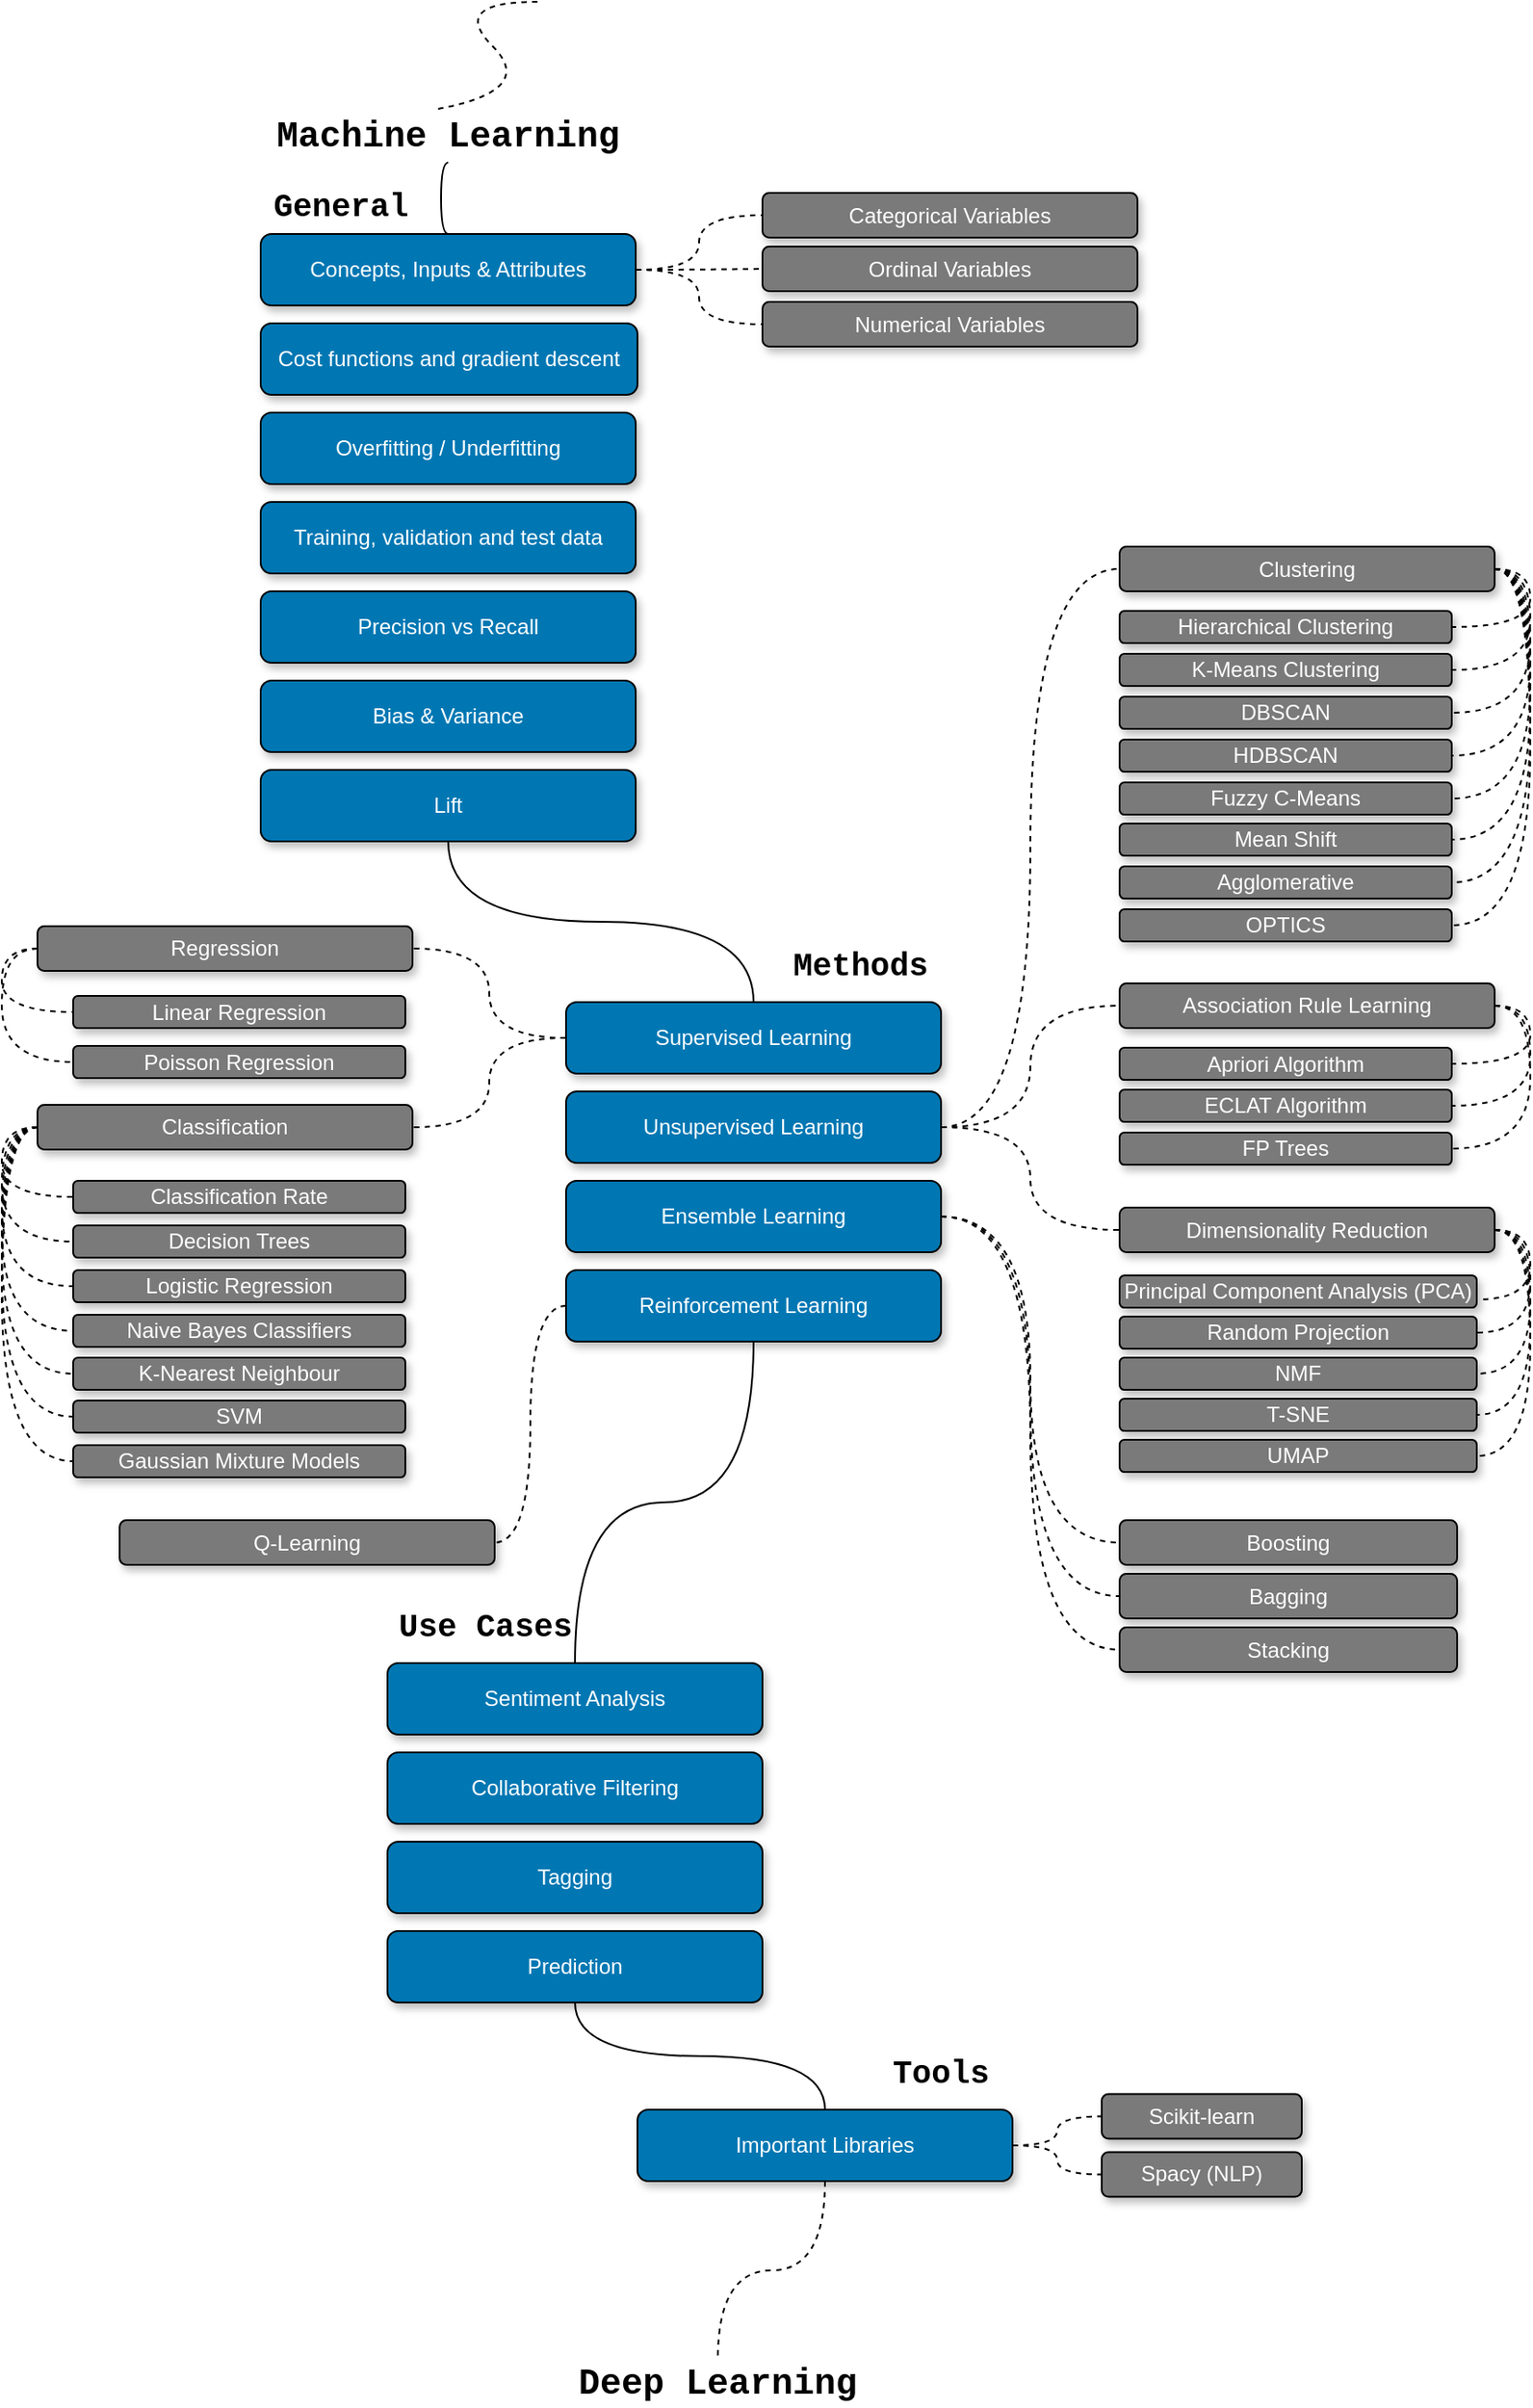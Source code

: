 <mxfile version="21.2.1" type="device">
  <diagram name="Page-1" id="ZnUJeA7Y6HxOqI8vIhsU">
    <mxGraphModel dx="607" dy="377" grid="1" gridSize="10" guides="1" tooltips="1" connect="1" arrows="1" fold="1" page="1" pageScale="1" pageWidth="827" pageHeight="1169" math="0" shadow="0">
      <root>
        <mxCell id="0" />
        <mxCell id="1" parent="0" />
        <mxCell id="ZhIC71DB5qLftC9aCECb-10" style="edgeStyle=orthogonalEdgeStyle;orthogonalLoop=1;jettySize=auto;html=1;exitX=0.5;exitY=1;exitDx=0;exitDy=0;entryX=0.5;entryY=0;entryDx=0;entryDy=0;endArrow=none;endFill=0;curved=1;" edge="1" parent="1" source="ZhIC71DB5qLftC9aCECb-1" target="ZhIC71DB5qLftC9aCECb-3">
          <mxGeometry relative="1" as="geometry">
            <Array as="points">
              <mxPoint x="410" y="570" />
              <mxPoint x="410" y="610" />
            </Array>
          </mxGeometry>
        </mxCell>
        <mxCell id="ZhIC71DB5qLftC9aCECb-1" value="Machine Learning" style="text;html=1;strokeColor=none;fillColor=none;align=center;verticalAlign=middle;whiteSpace=wrap;rounded=0;fontStyle=1;fontFamily=Courier New;fontSize=20;" vertex="1" parent="1">
          <mxGeometry x="312" y="540" width="204" height="30" as="geometry" />
        </mxCell>
        <mxCell id="ZhIC71DB5qLftC9aCECb-2" value="" style="curved=1;endArrow=none;html=1;rounded=0;entryX=0.462;entryY=0.013;entryDx=0;entryDy=0;entryPerimeter=0;endFill=0;dashed=1;" edge="1" parent="1" target="ZhIC71DB5qLftC9aCECb-1">
          <mxGeometry width="50" height="50" relative="1" as="geometry">
            <mxPoint x="464" y="480" as="sourcePoint" />
            <mxPoint x="414" y="530" as="targetPoint" />
            <Array as="points">
              <mxPoint x="414" y="480" />
              <mxPoint x="464" y="530" />
            </Array>
          </mxGeometry>
        </mxCell>
        <mxCell id="ZhIC71DB5qLftC9aCECb-15" style="edgeStyle=orthogonalEdgeStyle;orthogonalLoop=1;jettySize=auto;html=1;exitX=1;exitY=0.5;exitDx=0;exitDy=0;entryX=0;entryY=0.5;entryDx=0;entryDy=0;curved=1;dashed=1;endArrow=none;endFill=0;" edge="1" parent="1" source="ZhIC71DB5qLftC9aCECb-3" target="ZhIC71DB5qLftC9aCECb-12">
          <mxGeometry relative="1" as="geometry" />
        </mxCell>
        <mxCell id="ZhIC71DB5qLftC9aCECb-16" style="edgeStyle=orthogonalEdgeStyle;orthogonalLoop=1;jettySize=auto;html=1;exitX=1;exitY=0.5;exitDx=0;exitDy=0;entryX=0;entryY=0.5;entryDx=0;entryDy=0;curved=1;dashed=1;endArrow=none;endFill=0;" edge="1" parent="1" source="ZhIC71DB5qLftC9aCECb-3" target="ZhIC71DB5qLftC9aCECb-13">
          <mxGeometry relative="1" as="geometry" />
        </mxCell>
        <mxCell id="ZhIC71DB5qLftC9aCECb-17" style="edgeStyle=orthogonalEdgeStyle;orthogonalLoop=1;jettySize=auto;html=1;exitX=1;exitY=0.5;exitDx=0;exitDy=0;entryX=0;entryY=0.5;entryDx=0;entryDy=0;curved=1;dashed=1;endArrow=none;endFill=0;" edge="1" parent="1" source="ZhIC71DB5qLftC9aCECb-3" target="ZhIC71DB5qLftC9aCECb-14">
          <mxGeometry relative="1" as="geometry" />
        </mxCell>
        <mxCell id="ZhIC71DB5qLftC9aCECb-3" value="Concepts, Inputs &amp;amp; Attributes" style="rounded=1;whiteSpace=wrap;html=1;fillColor=#0077b3;fontColor=#ffffff;shadow=1;" vertex="1" parent="1">
          <mxGeometry x="309" y="610" width="210" height="40" as="geometry" />
        </mxCell>
        <mxCell id="ZhIC71DB5qLftC9aCECb-4" value="Cost functions and gradient descent" style="rounded=1;whiteSpace=wrap;html=1;fillColor=#0077b3;fontColor=#ffffff;shadow=1;" vertex="1" parent="1">
          <mxGeometry x="309" y="660" width="211" height="40" as="geometry" />
        </mxCell>
        <mxCell id="ZhIC71DB5qLftC9aCECb-5" value="Overfitting / Underfitting" style="rounded=1;whiteSpace=wrap;html=1;fillColor=#0077b3;fontColor=#ffffff;shadow=1;" vertex="1" parent="1">
          <mxGeometry x="309" y="710" width="210" height="40" as="geometry" />
        </mxCell>
        <mxCell id="ZhIC71DB5qLftC9aCECb-6" value="Training, validation and test data" style="rounded=1;whiteSpace=wrap;html=1;fillColor=#0077b3;fontColor=#ffffff;shadow=1;" vertex="1" parent="1">
          <mxGeometry x="309" y="760" width="210" height="40" as="geometry" />
        </mxCell>
        <mxCell id="ZhIC71DB5qLftC9aCECb-7" value="Precision vs Recall" style="rounded=1;whiteSpace=wrap;html=1;fillColor=#0077b3;fontColor=#ffffff;shadow=1;" vertex="1" parent="1">
          <mxGeometry x="309" y="810" width="210" height="40" as="geometry" />
        </mxCell>
        <mxCell id="ZhIC71DB5qLftC9aCECb-8" value="Bias &amp;amp; Variance" style="rounded=1;whiteSpace=wrap;html=1;fillColor=#0077b3;fontColor=#ffffff;shadow=1;" vertex="1" parent="1">
          <mxGeometry x="309" y="860" width="210" height="40" as="geometry" />
        </mxCell>
        <mxCell id="ZhIC71DB5qLftC9aCECb-20" style="edgeStyle=orthogonalEdgeStyle;orthogonalLoop=1;jettySize=auto;html=1;exitX=0.5;exitY=1;exitDx=0;exitDy=0;entryX=0.5;entryY=0;entryDx=0;entryDy=0;curved=1;endArrow=none;endFill=0;" edge="1" parent="1" source="ZhIC71DB5qLftC9aCECb-9" target="ZhIC71DB5qLftC9aCECb-18">
          <mxGeometry relative="1" as="geometry" />
        </mxCell>
        <mxCell id="ZhIC71DB5qLftC9aCECb-9" value="Lift" style="rounded=1;whiteSpace=wrap;html=1;fillColor=#0077b3;fontColor=#ffffff;shadow=1;" vertex="1" parent="1">
          <mxGeometry x="309" y="910" width="210" height="40" as="geometry" />
        </mxCell>
        <mxCell id="ZhIC71DB5qLftC9aCECb-11" value="General" style="text;html=1;strokeColor=none;fillColor=none;align=center;verticalAlign=middle;whiteSpace=wrap;rounded=0;fontStyle=1;fontFamily=Courier New;fontSize=18;" vertex="1" parent="1">
          <mxGeometry x="309" y="584.5" width="90" height="20" as="geometry" />
        </mxCell>
        <mxCell id="ZhIC71DB5qLftC9aCECb-12" value="Categorical Variables" style="rounded=1;whiteSpace=wrap;html=1;fillColor=#7a7a7a;fontColor=#ffffff;shadow=1;" vertex="1" parent="1">
          <mxGeometry x="590" y="587" width="210" height="25" as="geometry" />
        </mxCell>
        <mxCell id="ZhIC71DB5qLftC9aCECb-13" value="Ordinal Variables" style="rounded=1;whiteSpace=wrap;html=1;fillColor=#7a7a7a;fontColor=#ffffff;shadow=1;" vertex="1" parent="1">
          <mxGeometry x="590" y="617" width="210" height="25" as="geometry" />
        </mxCell>
        <mxCell id="ZhIC71DB5qLftC9aCECb-14" value="Numerical Variables" style="rounded=1;whiteSpace=wrap;html=1;fillColor=#7a7a7a;fontColor=#ffffff;shadow=1;" vertex="1" parent="1">
          <mxGeometry x="590" y="648" width="210" height="25" as="geometry" />
        </mxCell>
        <mxCell id="ZhIC71DB5qLftC9aCECb-28" style="edgeStyle=orthogonalEdgeStyle;orthogonalLoop=1;jettySize=auto;html=1;exitX=0;exitY=0.5;exitDx=0;exitDy=0;entryX=1;entryY=0.5;entryDx=0;entryDy=0;curved=1;dashed=1;endArrow=none;endFill=0;" edge="1" parent="1" source="ZhIC71DB5qLftC9aCECb-18" target="ZhIC71DB5qLftC9aCECb-24">
          <mxGeometry relative="1" as="geometry" />
        </mxCell>
        <mxCell id="ZhIC71DB5qLftC9aCECb-29" style="edgeStyle=orthogonalEdgeStyle;orthogonalLoop=1;jettySize=auto;html=1;exitX=0;exitY=0.5;exitDx=0;exitDy=0;entryX=1;entryY=0.5;entryDx=0;entryDy=0;curved=1;dashed=1;endArrow=none;endFill=0;" edge="1" parent="1" source="ZhIC71DB5qLftC9aCECb-18" target="ZhIC71DB5qLftC9aCECb-25">
          <mxGeometry relative="1" as="geometry" />
        </mxCell>
        <mxCell id="ZhIC71DB5qLftC9aCECb-18" value="Supervised Learning" style="rounded=1;whiteSpace=wrap;html=1;fillColor=#0077b3;fontColor=#ffffff;shadow=1;" vertex="1" parent="1">
          <mxGeometry x="480" y="1040" width="210" height="40" as="geometry" />
        </mxCell>
        <mxCell id="ZhIC71DB5qLftC9aCECb-19" value="Methods" style="text;html=1;strokeColor=none;fillColor=none;align=center;verticalAlign=middle;whiteSpace=wrap;rounded=0;fontStyle=1;fontFamily=Courier New;fontSize=18;" vertex="1" parent="1">
          <mxGeometry x="600" y="1010" width="90" height="20" as="geometry" />
        </mxCell>
        <mxCell id="ZhIC71DB5qLftC9aCECb-67" style="edgeStyle=orthogonalEdgeStyle;orthogonalLoop=1;jettySize=auto;html=1;exitX=1;exitY=0.5;exitDx=0;exitDy=0;entryX=0;entryY=0.5;entryDx=0;entryDy=0;curved=1;dashed=1;endArrow=none;endFill=0;" edge="1" parent="1" source="ZhIC71DB5qLftC9aCECb-21" target="ZhIC71DB5qLftC9aCECb-50">
          <mxGeometry relative="1" as="geometry" />
        </mxCell>
        <mxCell id="ZhIC71DB5qLftC9aCECb-75" style="edgeStyle=orthogonalEdgeStyle;orthogonalLoop=1;jettySize=auto;html=1;exitX=1;exitY=0.5;exitDx=0;exitDy=0;entryX=0;entryY=0.5;entryDx=0;entryDy=0;curved=1;dashed=1;endArrow=none;endFill=0;" edge="1" parent="1" source="ZhIC71DB5qLftC9aCECb-21" target="ZhIC71DB5qLftC9aCECb-68">
          <mxGeometry relative="1" as="geometry" />
        </mxCell>
        <mxCell id="ZhIC71DB5qLftC9aCECb-82" style="edgeStyle=orthogonalEdgeStyle;orthogonalLoop=1;jettySize=auto;html=1;exitX=1;exitY=0.5;exitDx=0;exitDy=0;entryX=0;entryY=0.5;entryDx=0;entryDy=0;curved=1;dashed=1;endArrow=none;endFill=0;" edge="1" parent="1" source="ZhIC71DB5qLftC9aCECb-21" target="ZhIC71DB5qLftC9aCECb-76">
          <mxGeometry relative="1" as="geometry" />
        </mxCell>
        <mxCell id="ZhIC71DB5qLftC9aCECb-21" value="Unsupervised Learning" style="rounded=1;whiteSpace=wrap;html=1;fillColor=#0077b3;fontColor=#ffffff;shadow=1;" vertex="1" parent="1">
          <mxGeometry x="480" y="1090" width="210" height="40" as="geometry" />
        </mxCell>
        <mxCell id="ZhIC71DB5qLftC9aCECb-91" style="edgeStyle=orthogonalEdgeStyle;orthogonalLoop=1;jettySize=auto;html=1;exitX=1;exitY=0.5;exitDx=0;exitDy=0;entryX=0;entryY=0.5;entryDx=0;entryDy=0;curved=1;dashed=1;endArrow=none;endFill=0;" edge="1" parent="1" source="ZhIC71DB5qLftC9aCECb-22" target="ZhIC71DB5qLftC9aCECb-88">
          <mxGeometry relative="1" as="geometry" />
        </mxCell>
        <mxCell id="ZhIC71DB5qLftC9aCECb-92" style="edgeStyle=orthogonalEdgeStyle;orthogonalLoop=1;jettySize=auto;html=1;exitX=1;exitY=0.5;exitDx=0;exitDy=0;entryX=0;entryY=0.5;entryDx=0;entryDy=0;curved=1;dashed=1;endArrow=none;endFill=0;" edge="1" parent="1" source="ZhIC71DB5qLftC9aCECb-22" target="ZhIC71DB5qLftC9aCECb-89">
          <mxGeometry relative="1" as="geometry" />
        </mxCell>
        <mxCell id="ZhIC71DB5qLftC9aCECb-93" style="edgeStyle=orthogonalEdgeStyle;orthogonalLoop=1;jettySize=auto;html=1;exitX=1;exitY=0.5;exitDx=0;exitDy=0;entryX=0;entryY=0.5;entryDx=0;entryDy=0;curved=1;dashed=1;endArrow=none;endFill=0;" edge="1" parent="1" source="ZhIC71DB5qLftC9aCECb-22" target="ZhIC71DB5qLftC9aCECb-90">
          <mxGeometry relative="1" as="geometry" />
        </mxCell>
        <mxCell id="ZhIC71DB5qLftC9aCECb-22" value="Ensemble Learning" style="rounded=1;whiteSpace=wrap;html=1;fillColor=#0077b3;fontColor=#ffffff;shadow=1;" vertex="1" parent="1">
          <mxGeometry x="480" y="1140" width="210" height="40" as="geometry" />
        </mxCell>
        <mxCell id="ZhIC71DB5qLftC9aCECb-49" style="edgeStyle=orthogonalEdgeStyle;orthogonalLoop=1;jettySize=auto;html=1;exitX=0;exitY=0.5;exitDx=0;exitDy=0;entryX=1;entryY=0.5;entryDx=0;entryDy=0;curved=1;dashed=1;endArrow=none;endFill=0;" edge="1" parent="1" source="ZhIC71DB5qLftC9aCECb-23" target="ZhIC71DB5qLftC9aCECb-48">
          <mxGeometry relative="1" as="geometry" />
        </mxCell>
        <mxCell id="ZhIC71DB5qLftC9aCECb-99" style="edgeStyle=orthogonalEdgeStyle;orthogonalLoop=1;jettySize=auto;html=1;exitX=0.5;exitY=1;exitDx=0;exitDy=0;entryX=0.5;entryY=0;entryDx=0;entryDy=0;curved=1;endArrow=none;endFill=0;" edge="1" parent="1" source="ZhIC71DB5qLftC9aCECb-23" target="ZhIC71DB5qLftC9aCECb-95">
          <mxGeometry relative="1" as="geometry" />
        </mxCell>
        <mxCell id="ZhIC71DB5qLftC9aCECb-23" value="Reinforcement Learning" style="rounded=1;whiteSpace=wrap;html=1;fillColor=#0077b3;fontColor=#ffffff;shadow=1;" vertex="1" parent="1">
          <mxGeometry x="480" y="1190" width="210" height="40" as="geometry" />
        </mxCell>
        <mxCell id="ZhIC71DB5qLftC9aCECb-30" style="edgeStyle=orthogonalEdgeStyle;orthogonalLoop=1;jettySize=auto;html=1;exitX=0;exitY=0.5;exitDx=0;exitDy=0;entryX=0;entryY=0.5;entryDx=0;entryDy=0;curved=1;dashed=1;endArrow=none;endFill=0;" edge="1" parent="1" source="ZhIC71DB5qLftC9aCECb-24" target="ZhIC71DB5qLftC9aCECb-27">
          <mxGeometry relative="1" as="geometry" />
        </mxCell>
        <mxCell id="ZhIC71DB5qLftC9aCECb-33" style="edgeStyle=orthogonalEdgeStyle;orthogonalLoop=1;jettySize=auto;html=1;exitX=0;exitY=0.5;exitDx=0;exitDy=0;entryX=0;entryY=0.5;entryDx=0;entryDy=0;curved=1;dashed=1;endArrow=none;endFill=0;" edge="1" parent="1" source="ZhIC71DB5qLftC9aCECb-24" target="ZhIC71DB5qLftC9aCECb-26">
          <mxGeometry relative="1" as="geometry" />
        </mxCell>
        <mxCell id="ZhIC71DB5qLftC9aCECb-24" value="Regression" style="rounded=1;whiteSpace=wrap;html=1;fillColor=#7a7a7a;fontColor=#ffffff;shadow=1;" vertex="1" parent="1">
          <mxGeometry x="184" y="997.5" width="210" height="25" as="geometry" />
        </mxCell>
        <mxCell id="ZhIC71DB5qLftC9aCECb-41" style="edgeStyle=orthogonalEdgeStyle;orthogonalLoop=1;jettySize=auto;html=1;exitX=0;exitY=0.5;exitDx=0;exitDy=0;entryX=0;entryY=0.5;entryDx=0;entryDy=0;curved=1;dashed=1;endArrow=none;endFill=0;" edge="1" parent="1" source="ZhIC71DB5qLftC9aCECb-25" target="ZhIC71DB5qLftC9aCECb-34">
          <mxGeometry relative="1" as="geometry" />
        </mxCell>
        <mxCell id="ZhIC71DB5qLftC9aCECb-42" style="edgeStyle=orthogonalEdgeStyle;orthogonalLoop=1;jettySize=auto;html=1;exitX=0;exitY=0.5;exitDx=0;exitDy=0;entryX=0;entryY=0.5;entryDx=0;entryDy=0;curved=1;dashed=1;endArrow=none;endFill=0;" edge="1" parent="1" source="ZhIC71DB5qLftC9aCECb-25" target="ZhIC71DB5qLftC9aCECb-35">
          <mxGeometry relative="1" as="geometry" />
        </mxCell>
        <mxCell id="ZhIC71DB5qLftC9aCECb-43" style="edgeStyle=orthogonalEdgeStyle;orthogonalLoop=1;jettySize=auto;html=1;exitX=0;exitY=0.5;exitDx=0;exitDy=0;entryX=0;entryY=0.5;entryDx=0;entryDy=0;curved=1;dashed=1;endArrow=none;endFill=0;" edge="1" parent="1" source="ZhIC71DB5qLftC9aCECb-25" target="ZhIC71DB5qLftC9aCECb-36">
          <mxGeometry relative="1" as="geometry" />
        </mxCell>
        <mxCell id="ZhIC71DB5qLftC9aCECb-44" style="edgeStyle=orthogonalEdgeStyle;orthogonalLoop=1;jettySize=auto;html=1;exitX=0;exitY=0.5;exitDx=0;exitDy=0;entryX=0;entryY=0.5;entryDx=0;entryDy=0;curved=1;dashed=1;endArrow=none;endFill=0;" edge="1" parent="1" source="ZhIC71DB5qLftC9aCECb-25" target="ZhIC71DB5qLftC9aCECb-37">
          <mxGeometry relative="1" as="geometry" />
        </mxCell>
        <mxCell id="ZhIC71DB5qLftC9aCECb-45" style="edgeStyle=orthogonalEdgeStyle;orthogonalLoop=1;jettySize=auto;html=1;exitX=0;exitY=0.5;exitDx=0;exitDy=0;entryX=0;entryY=0.5;entryDx=0;entryDy=0;curved=1;dashed=1;endArrow=none;endFill=0;" edge="1" parent="1" source="ZhIC71DB5qLftC9aCECb-25" target="ZhIC71DB5qLftC9aCECb-38">
          <mxGeometry relative="1" as="geometry" />
        </mxCell>
        <mxCell id="ZhIC71DB5qLftC9aCECb-46" style="edgeStyle=orthogonalEdgeStyle;orthogonalLoop=1;jettySize=auto;html=1;exitX=0;exitY=0.5;exitDx=0;exitDy=0;entryX=0;entryY=0.5;entryDx=0;entryDy=0;curved=1;dashed=1;endArrow=none;endFill=0;" edge="1" parent="1" source="ZhIC71DB5qLftC9aCECb-25" target="ZhIC71DB5qLftC9aCECb-39">
          <mxGeometry relative="1" as="geometry" />
        </mxCell>
        <mxCell id="ZhIC71DB5qLftC9aCECb-47" style="edgeStyle=orthogonalEdgeStyle;orthogonalLoop=1;jettySize=auto;html=1;exitX=0;exitY=0.5;exitDx=0;exitDy=0;entryX=0;entryY=0.5;entryDx=0;entryDy=0;curved=1;dashed=1;endArrow=none;endFill=0;" edge="1" parent="1" source="ZhIC71DB5qLftC9aCECb-25" target="ZhIC71DB5qLftC9aCECb-40">
          <mxGeometry relative="1" as="geometry" />
        </mxCell>
        <mxCell id="ZhIC71DB5qLftC9aCECb-25" value="Classification" style="rounded=1;whiteSpace=wrap;html=1;fillColor=#7a7a7a;fontColor=#ffffff;shadow=1;" vertex="1" parent="1">
          <mxGeometry x="184" y="1097.5" width="210" height="25" as="geometry" />
        </mxCell>
        <mxCell id="ZhIC71DB5qLftC9aCECb-26" value="Linear Regression" style="rounded=1;whiteSpace=wrap;html=1;fillColor=#7a7a7a;fontColor=#ffffff;shadow=1;" vertex="1" parent="1">
          <mxGeometry x="204" y="1036.5" width="186" height="18" as="geometry" />
        </mxCell>
        <mxCell id="ZhIC71DB5qLftC9aCECb-27" value="Poisson Regression" style="rounded=1;whiteSpace=wrap;html=1;fillColor=#7a7a7a;fontColor=#ffffff;shadow=1;" vertex="1" parent="1">
          <mxGeometry x="204" y="1064.5" width="186" height="18" as="geometry" />
        </mxCell>
        <mxCell id="ZhIC71DB5qLftC9aCECb-34" value="Classification Rate" style="rounded=1;whiteSpace=wrap;html=1;fillColor=#7a7a7a;fontColor=#ffffff;shadow=1;" vertex="1" parent="1">
          <mxGeometry x="204" y="1140" width="186" height="18" as="geometry" />
        </mxCell>
        <mxCell id="ZhIC71DB5qLftC9aCECb-35" value="Decision Trees" style="rounded=1;whiteSpace=wrap;html=1;fillColor=#7a7a7a;fontColor=#ffffff;shadow=1;" vertex="1" parent="1">
          <mxGeometry x="204" y="1165" width="186" height="18" as="geometry" />
        </mxCell>
        <mxCell id="ZhIC71DB5qLftC9aCECb-36" value="Logistic Regression" style="rounded=1;whiteSpace=wrap;html=1;fillColor=#7a7a7a;fontColor=#ffffff;shadow=1;" vertex="1" parent="1">
          <mxGeometry x="204" y="1190" width="186" height="18" as="geometry" />
        </mxCell>
        <mxCell id="ZhIC71DB5qLftC9aCECb-37" value="Naive Bayes Classifiers" style="rounded=1;whiteSpace=wrap;html=1;fillColor=#7a7a7a;fontColor=#ffffff;shadow=1;" vertex="1" parent="1">
          <mxGeometry x="204" y="1215" width="186" height="18" as="geometry" />
        </mxCell>
        <mxCell id="ZhIC71DB5qLftC9aCECb-38" value="K-Nearest Neighbour" style="rounded=1;whiteSpace=wrap;html=1;fillColor=#7a7a7a;fontColor=#ffffff;shadow=1;" vertex="1" parent="1">
          <mxGeometry x="204" y="1239" width="186" height="18" as="geometry" />
        </mxCell>
        <mxCell id="ZhIC71DB5qLftC9aCECb-39" value="SVM" style="rounded=1;whiteSpace=wrap;html=1;fillColor=#7a7a7a;fontColor=#ffffff;shadow=1;" vertex="1" parent="1">
          <mxGeometry x="204" y="1263" width="186" height="18" as="geometry" />
        </mxCell>
        <mxCell id="ZhIC71DB5qLftC9aCECb-40" value="Gaussian Mixture Models" style="rounded=1;whiteSpace=wrap;html=1;fillColor=#7a7a7a;fontColor=#ffffff;shadow=1;" vertex="1" parent="1">
          <mxGeometry x="204" y="1288" width="186" height="18" as="geometry" />
        </mxCell>
        <mxCell id="ZhIC71DB5qLftC9aCECb-48" value="Q-Learning" style="rounded=1;whiteSpace=wrap;html=1;fillColor=#7a7a7a;fontColor=#ffffff;shadow=1;" vertex="1" parent="1">
          <mxGeometry x="230" y="1330" width="210" height="25" as="geometry" />
        </mxCell>
        <mxCell id="ZhIC71DB5qLftC9aCECb-59" style="edgeStyle=orthogonalEdgeStyle;orthogonalLoop=1;jettySize=auto;html=1;exitX=1;exitY=0.5;exitDx=0;exitDy=0;entryX=1;entryY=0.5;entryDx=0;entryDy=0;curved=1;dashed=1;endArrow=none;endFill=0;" edge="1" parent="1" source="ZhIC71DB5qLftC9aCECb-50" target="ZhIC71DB5qLftC9aCECb-51">
          <mxGeometry relative="1" as="geometry" />
        </mxCell>
        <mxCell id="ZhIC71DB5qLftC9aCECb-60" style="edgeStyle=orthogonalEdgeStyle;orthogonalLoop=1;jettySize=auto;html=1;exitX=1;exitY=0.5;exitDx=0;exitDy=0;entryX=1;entryY=0.5;entryDx=0;entryDy=0;curved=1;dashed=1;endArrow=none;endFill=0;" edge="1" parent="1" source="ZhIC71DB5qLftC9aCECb-50" target="ZhIC71DB5qLftC9aCECb-52">
          <mxGeometry relative="1" as="geometry" />
        </mxCell>
        <mxCell id="ZhIC71DB5qLftC9aCECb-61" style="edgeStyle=orthogonalEdgeStyle;orthogonalLoop=1;jettySize=auto;html=1;exitX=1;exitY=0.5;exitDx=0;exitDy=0;entryX=1;entryY=0.5;entryDx=0;entryDy=0;curved=1;dashed=1;endArrow=none;endFill=0;" edge="1" parent="1" source="ZhIC71DB5qLftC9aCECb-50" target="ZhIC71DB5qLftC9aCECb-53">
          <mxGeometry relative="1" as="geometry" />
        </mxCell>
        <mxCell id="ZhIC71DB5qLftC9aCECb-62" style="edgeStyle=orthogonalEdgeStyle;orthogonalLoop=1;jettySize=auto;html=1;exitX=1;exitY=0.5;exitDx=0;exitDy=0;entryX=1;entryY=0.5;entryDx=0;entryDy=0;curved=1;dashed=1;endArrow=none;endFill=0;" edge="1" parent="1" source="ZhIC71DB5qLftC9aCECb-50" target="ZhIC71DB5qLftC9aCECb-54">
          <mxGeometry relative="1" as="geometry" />
        </mxCell>
        <mxCell id="ZhIC71DB5qLftC9aCECb-63" style="edgeStyle=orthogonalEdgeStyle;orthogonalLoop=1;jettySize=auto;html=1;exitX=1;exitY=0.5;exitDx=0;exitDy=0;entryX=1;entryY=0.5;entryDx=0;entryDy=0;curved=1;dashed=1;endArrow=none;endFill=0;" edge="1" parent="1" source="ZhIC71DB5qLftC9aCECb-50" target="ZhIC71DB5qLftC9aCECb-55">
          <mxGeometry relative="1" as="geometry" />
        </mxCell>
        <mxCell id="ZhIC71DB5qLftC9aCECb-64" style="edgeStyle=orthogonalEdgeStyle;orthogonalLoop=1;jettySize=auto;html=1;exitX=1;exitY=0.5;exitDx=0;exitDy=0;entryX=1;entryY=0.5;entryDx=0;entryDy=0;curved=1;dashed=1;endArrow=none;endFill=0;" edge="1" parent="1" source="ZhIC71DB5qLftC9aCECb-50" target="ZhIC71DB5qLftC9aCECb-56">
          <mxGeometry relative="1" as="geometry" />
        </mxCell>
        <mxCell id="ZhIC71DB5qLftC9aCECb-65" style="edgeStyle=orthogonalEdgeStyle;orthogonalLoop=1;jettySize=auto;html=1;exitX=1;exitY=0.5;exitDx=0;exitDy=0;entryX=1;entryY=0.5;entryDx=0;entryDy=0;curved=1;dashed=1;endArrow=none;endFill=0;" edge="1" parent="1" source="ZhIC71DB5qLftC9aCECb-50" target="ZhIC71DB5qLftC9aCECb-57">
          <mxGeometry relative="1" as="geometry" />
        </mxCell>
        <mxCell id="ZhIC71DB5qLftC9aCECb-66" style="edgeStyle=orthogonalEdgeStyle;orthogonalLoop=1;jettySize=auto;html=1;exitX=1;exitY=0.5;exitDx=0;exitDy=0;entryX=1;entryY=0.5;entryDx=0;entryDy=0;curved=1;dashed=1;endArrow=none;endFill=0;" edge="1" parent="1" source="ZhIC71DB5qLftC9aCECb-50" target="ZhIC71DB5qLftC9aCECb-58">
          <mxGeometry relative="1" as="geometry" />
        </mxCell>
        <mxCell id="ZhIC71DB5qLftC9aCECb-50" value="Clustering" style="rounded=1;whiteSpace=wrap;html=1;fillColor=#7a7a7a;fontColor=#ffffff;shadow=1;" vertex="1" parent="1">
          <mxGeometry x="790" y="785" width="210" height="25" as="geometry" />
        </mxCell>
        <mxCell id="ZhIC71DB5qLftC9aCECb-51" value="Hierarchical Clustering" style="rounded=1;whiteSpace=wrap;html=1;fillColor=#7a7a7a;fontColor=#ffffff;shadow=1;" vertex="1" parent="1">
          <mxGeometry x="790" y="821" width="186" height="18" as="geometry" />
        </mxCell>
        <mxCell id="ZhIC71DB5qLftC9aCECb-52" value="K-Means Clustering" style="rounded=1;whiteSpace=wrap;html=1;fillColor=#7a7a7a;fontColor=#ffffff;shadow=1;" vertex="1" parent="1">
          <mxGeometry x="790" y="845" width="186" height="18" as="geometry" />
        </mxCell>
        <mxCell id="ZhIC71DB5qLftC9aCECb-53" value="DBSCAN" style="rounded=1;whiteSpace=wrap;html=1;fillColor=#7a7a7a;fontColor=#ffffff;shadow=1;" vertex="1" parent="1">
          <mxGeometry x="790" y="869" width="186" height="18" as="geometry" />
        </mxCell>
        <mxCell id="ZhIC71DB5qLftC9aCECb-54" value="HDBSCAN" style="rounded=1;whiteSpace=wrap;html=1;fillColor=#7a7a7a;fontColor=#ffffff;shadow=1;" vertex="1" parent="1">
          <mxGeometry x="790" y="893" width="186" height="18" as="geometry" />
        </mxCell>
        <mxCell id="ZhIC71DB5qLftC9aCECb-55" value="Fuzzy C-Means" style="rounded=1;whiteSpace=wrap;html=1;fillColor=#7a7a7a;fontColor=#ffffff;shadow=1;" vertex="1" parent="1">
          <mxGeometry x="790" y="917" width="186" height="18" as="geometry" />
        </mxCell>
        <mxCell id="ZhIC71DB5qLftC9aCECb-56" value="Mean Shift" style="rounded=1;whiteSpace=wrap;html=1;fillColor=#7a7a7a;fontColor=#ffffff;shadow=1;" vertex="1" parent="1">
          <mxGeometry x="790" y="940" width="186" height="18" as="geometry" />
        </mxCell>
        <mxCell id="ZhIC71DB5qLftC9aCECb-57" value="Agglomerative" style="rounded=1;whiteSpace=wrap;html=1;fillColor=#7a7a7a;fontColor=#ffffff;shadow=1;" vertex="1" parent="1">
          <mxGeometry x="790" y="964" width="186" height="18" as="geometry" />
        </mxCell>
        <mxCell id="ZhIC71DB5qLftC9aCECb-58" value="OPTICS" style="rounded=1;whiteSpace=wrap;html=1;fillColor=#7a7a7a;fontColor=#ffffff;shadow=1;" vertex="1" parent="1">
          <mxGeometry x="790" y="988" width="186" height="18" as="geometry" />
        </mxCell>
        <mxCell id="ZhIC71DB5qLftC9aCECb-72" style="edgeStyle=orthogonalEdgeStyle;orthogonalLoop=1;jettySize=auto;html=1;exitX=1;exitY=0.5;exitDx=0;exitDy=0;entryX=1;entryY=0.5;entryDx=0;entryDy=0;curved=1;dashed=1;endArrow=none;endFill=0;" edge="1" parent="1" source="ZhIC71DB5qLftC9aCECb-68" target="ZhIC71DB5qLftC9aCECb-69">
          <mxGeometry relative="1" as="geometry" />
        </mxCell>
        <mxCell id="ZhIC71DB5qLftC9aCECb-73" style="edgeStyle=orthogonalEdgeStyle;orthogonalLoop=1;jettySize=auto;html=1;exitX=1;exitY=0.5;exitDx=0;exitDy=0;entryX=1;entryY=0.5;entryDx=0;entryDy=0;curved=1;dashed=1;endArrow=none;endFill=0;" edge="1" parent="1" source="ZhIC71DB5qLftC9aCECb-68" target="ZhIC71DB5qLftC9aCECb-70">
          <mxGeometry relative="1" as="geometry" />
        </mxCell>
        <mxCell id="ZhIC71DB5qLftC9aCECb-74" style="edgeStyle=orthogonalEdgeStyle;orthogonalLoop=1;jettySize=auto;html=1;exitX=1;exitY=0.5;exitDx=0;exitDy=0;entryX=1;entryY=0.5;entryDx=0;entryDy=0;curved=1;dashed=1;endArrow=none;endFill=0;" edge="1" parent="1" source="ZhIC71DB5qLftC9aCECb-68" target="ZhIC71DB5qLftC9aCECb-71">
          <mxGeometry relative="1" as="geometry" />
        </mxCell>
        <mxCell id="ZhIC71DB5qLftC9aCECb-68" value="Association Rule Learning" style="rounded=1;whiteSpace=wrap;html=1;fillColor=#7a7a7a;fontColor=#ffffff;shadow=1;" vertex="1" parent="1">
          <mxGeometry x="790" y="1029.5" width="210" height="25" as="geometry" />
        </mxCell>
        <mxCell id="ZhIC71DB5qLftC9aCECb-69" value="Apriori Algorithm" style="rounded=1;whiteSpace=wrap;html=1;fillColor=#7a7a7a;fontColor=#ffffff;shadow=1;" vertex="1" parent="1">
          <mxGeometry x="790" y="1065.5" width="186" height="18" as="geometry" />
        </mxCell>
        <mxCell id="ZhIC71DB5qLftC9aCECb-70" value="ECLAT Algorithm" style="rounded=1;whiteSpace=wrap;html=1;fillColor=#7a7a7a;fontColor=#ffffff;shadow=1;" vertex="1" parent="1">
          <mxGeometry x="790" y="1089" width="186" height="18" as="geometry" />
        </mxCell>
        <mxCell id="ZhIC71DB5qLftC9aCECb-71" value="FP Trees" style="rounded=1;whiteSpace=wrap;html=1;fillColor=#7a7a7a;fontColor=#ffffff;shadow=1;" vertex="1" parent="1">
          <mxGeometry x="790" y="1113" width="186" height="18" as="geometry" />
        </mxCell>
        <mxCell id="ZhIC71DB5qLftC9aCECb-83" style="edgeStyle=orthogonalEdgeStyle;orthogonalLoop=1;jettySize=auto;html=1;exitX=1;exitY=0.5;exitDx=0;exitDy=0;entryX=1;entryY=0.75;entryDx=0;entryDy=0;curved=1;dashed=1;endArrow=none;endFill=0;" edge="1" parent="1" source="ZhIC71DB5qLftC9aCECb-76" target="ZhIC71DB5qLftC9aCECb-77">
          <mxGeometry relative="1" as="geometry" />
        </mxCell>
        <mxCell id="ZhIC71DB5qLftC9aCECb-84" style="edgeStyle=orthogonalEdgeStyle;orthogonalLoop=1;jettySize=auto;html=1;exitX=1;exitY=0.5;exitDx=0;exitDy=0;entryX=1;entryY=0.5;entryDx=0;entryDy=0;curved=1;dashed=1;endArrow=none;endFill=0;" edge="1" parent="1" source="ZhIC71DB5qLftC9aCECb-76" target="ZhIC71DB5qLftC9aCECb-78">
          <mxGeometry relative="1" as="geometry" />
        </mxCell>
        <mxCell id="ZhIC71DB5qLftC9aCECb-85" style="edgeStyle=orthogonalEdgeStyle;orthogonalLoop=1;jettySize=auto;html=1;exitX=1;exitY=0.5;exitDx=0;exitDy=0;entryX=1;entryY=0.5;entryDx=0;entryDy=0;curved=1;dashed=1;endArrow=none;endFill=0;" edge="1" parent="1" source="ZhIC71DB5qLftC9aCECb-76" target="ZhIC71DB5qLftC9aCECb-79">
          <mxGeometry relative="1" as="geometry" />
        </mxCell>
        <mxCell id="ZhIC71DB5qLftC9aCECb-86" style="edgeStyle=orthogonalEdgeStyle;orthogonalLoop=1;jettySize=auto;html=1;exitX=1;exitY=0.5;exitDx=0;exitDy=0;entryX=1;entryY=0.5;entryDx=0;entryDy=0;curved=1;dashed=1;endArrow=none;endFill=0;" edge="1" parent="1" source="ZhIC71DB5qLftC9aCECb-76" target="ZhIC71DB5qLftC9aCECb-80">
          <mxGeometry relative="1" as="geometry" />
        </mxCell>
        <mxCell id="ZhIC71DB5qLftC9aCECb-87" style="edgeStyle=orthogonalEdgeStyle;orthogonalLoop=1;jettySize=auto;html=1;exitX=1;exitY=0.5;exitDx=0;exitDy=0;entryX=1;entryY=0.5;entryDx=0;entryDy=0;curved=1;dashed=1;endArrow=none;endFill=0;" edge="1" parent="1" source="ZhIC71DB5qLftC9aCECb-76" target="ZhIC71DB5qLftC9aCECb-81">
          <mxGeometry relative="1" as="geometry" />
        </mxCell>
        <mxCell id="ZhIC71DB5qLftC9aCECb-76" value="Dimensionality Reduction" style="rounded=1;whiteSpace=wrap;html=1;fillColor=#7a7a7a;fontColor=#ffffff;shadow=1;" vertex="1" parent="1">
          <mxGeometry x="790" y="1155" width="210" height="25" as="geometry" />
        </mxCell>
        <mxCell id="ZhIC71DB5qLftC9aCECb-77" value="Principal Component Analysis (PCA)" style="rounded=1;whiteSpace=wrap;html=1;fillColor=#7a7a7a;fontColor=#ffffff;shadow=1;" vertex="1" parent="1">
          <mxGeometry x="790" y="1193" width="200" height="18" as="geometry" />
        </mxCell>
        <mxCell id="ZhIC71DB5qLftC9aCECb-78" value="Random Projection" style="rounded=1;whiteSpace=wrap;html=1;fillColor=#7a7a7a;fontColor=#ffffff;shadow=1;" vertex="1" parent="1">
          <mxGeometry x="790" y="1216" width="200" height="18" as="geometry" />
        </mxCell>
        <mxCell id="ZhIC71DB5qLftC9aCECb-79" value="NMF" style="rounded=1;whiteSpace=wrap;html=1;fillColor=#7a7a7a;fontColor=#ffffff;shadow=1;" vertex="1" parent="1">
          <mxGeometry x="790" y="1239" width="200" height="18" as="geometry" />
        </mxCell>
        <mxCell id="ZhIC71DB5qLftC9aCECb-80" value="T-SNE" style="rounded=1;whiteSpace=wrap;html=1;fillColor=#7a7a7a;fontColor=#ffffff;shadow=1;" vertex="1" parent="1">
          <mxGeometry x="790" y="1262" width="200" height="18" as="geometry" />
        </mxCell>
        <mxCell id="ZhIC71DB5qLftC9aCECb-81" value="UMAP" style="rounded=1;whiteSpace=wrap;html=1;fillColor=#7a7a7a;fontColor=#ffffff;shadow=1;" vertex="1" parent="1">
          <mxGeometry x="790" y="1285" width="200" height="18" as="geometry" />
        </mxCell>
        <mxCell id="ZhIC71DB5qLftC9aCECb-88" value="Boosting" style="rounded=1;whiteSpace=wrap;html=1;fillColor=#7a7a7a;fontColor=#ffffff;shadow=1;" vertex="1" parent="1">
          <mxGeometry x="790" y="1330" width="189" height="25" as="geometry" />
        </mxCell>
        <mxCell id="ZhIC71DB5qLftC9aCECb-89" value="Bagging" style="rounded=1;whiteSpace=wrap;html=1;fillColor=#7a7a7a;fontColor=#ffffff;shadow=1;" vertex="1" parent="1">
          <mxGeometry x="790" y="1360" width="189" height="25" as="geometry" />
        </mxCell>
        <mxCell id="ZhIC71DB5qLftC9aCECb-90" value="Stacking" style="rounded=1;whiteSpace=wrap;html=1;fillColor=#7a7a7a;fontColor=#ffffff;shadow=1;" vertex="1" parent="1">
          <mxGeometry x="790" y="1390" width="189" height="25" as="geometry" />
        </mxCell>
        <mxCell id="ZhIC71DB5qLftC9aCECb-94" value="Use Cases" style="text;html=1;strokeColor=none;fillColor=none;align=center;verticalAlign=middle;whiteSpace=wrap;rounded=0;fontStyle=1;fontFamily=Courier New;fontSize=18;" vertex="1" parent="1">
          <mxGeometry x="380" y="1380" width="110" height="20" as="geometry" />
        </mxCell>
        <mxCell id="ZhIC71DB5qLftC9aCECb-95" value="Sentiment Analysis" style="rounded=1;whiteSpace=wrap;html=1;fillColor=#0077b3;fontColor=#ffffff;shadow=1;" vertex="1" parent="1">
          <mxGeometry x="380" y="1410" width="210" height="40" as="geometry" />
        </mxCell>
        <mxCell id="ZhIC71DB5qLftC9aCECb-96" value="Collaborative Filtering" style="rounded=1;whiteSpace=wrap;html=1;fillColor=#0077b3;fontColor=#ffffff;shadow=1;" vertex="1" parent="1">
          <mxGeometry x="380" y="1460" width="210" height="40" as="geometry" />
        </mxCell>
        <mxCell id="ZhIC71DB5qLftC9aCECb-97" value="Tagging" style="rounded=1;whiteSpace=wrap;html=1;fillColor=#0077b3;fontColor=#ffffff;shadow=1;" vertex="1" parent="1">
          <mxGeometry x="380" y="1510" width="210" height="40" as="geometry" />
        </mxCell>
        <mxCell id="ZhIC71DB5qLftC9aCECb-102" style="edgeStyle=orthogonalEdgeStyle;orthogonalLoop=1;jettySize=auto;html=1;exitX=0.5;exitY=1;exitDx=0;exitDy=0;entryX=0.5;entryY=0;entryDx=0;entryDy=0;curved=1;endArrow=none;endFill=0;" edge="1" parent="1" source="ZhIC71DB5qLftC9aCECb-98" target="ZhIC71DB5qLftC9aCECb-100">
          <mxGeometry relative="1" as="geometry" />
        </mxCell>
        <mxCell id="ZhIC71DB5qLftC9aCECb-98" value="Prediction" style="rounded=1;whiteSpace=wrap;html=1;fillColor=#0077b3;fontColor=#ffffff;shadow=1;" vertex="1" parent="1">
          <mxGeometry x="380" y="1560" width="210" height="40" as="geometry" />
        </mxCell>
        <mxCell id="ZhIC71DB5qLftC9aCECb-105" style="edgeStyle=orthogonalEdgeStyle;orthogonalLoop=1;jettySize=auto;html=1;exitX=1;exitY=0.5;exitDx=0;exitDy=0;entryX=0;entryY=0.5;entryDx=0;entryDy=0;curved=1;endArrow=none;endFill=0;dashed=1;" edge="1" parent="1" source="ZhIC71DB5qLftC9aCECb-100" target="ZhIC71DB5qLftC9aCECb-103">
          <mxGeometry relative="1" as="geometry" />
        </mxCell>
        <mxCell id="ZhIC71DB5qLftC9aCECb-106" style="edgeStyle=orthogonalEdgeStyle;orthogonalLoop=1;jettySize=auto;html=1;exitX=1;exitY=0.5;exitDx=0;exitDy=0;entryX=0;entryY=0.5;entryDx=0;entryDy=0;curved=1;endArrow=none;endFill=0;dashed=1;" edge="1" parent="1" source="ZhIC71DB5qLftC9aCECb-100" target="ZhIC71DB5qLftC9aCECb-104">
          <mxGeometry relative="1" as="geometry" />
        </mxCell>
        <mxCell id="ZhIC71DB5qLftC9aCECb-108" style="edgeStyle=orthogonalEdgeStyle;orthogonalLoop=1;jettySize=auto;html=1;exitX=0.5;exitY=1;exitDx=0;exitDy=0;entryX=0.5;entryY=0;entryDx=0;entryDy=0;curved=1;endArrow=none;endFill=0;dashed=1;" edge="1" parent="1" source="ZhIC71DB5qLftC9aCECb-100" target="ZhIC71DB5qLftC9aCECb-107">
          <mxGeometry relative="1" as="geometry" />
        </mxCell>
        <mxCell id="ZhIC71DB5qLftC9aCECb-100" value="Important Libraries" style="rounded=1;whiteSpace=wrap;html=1;fillColor=#0077b3;fontColor=#ffffff;shadow=1;" vertex="1" parent="1">
          <mxGeometry x="520" y="1660" width="210" height="40" as="geometry" />
        </mxCell>
        <mxCell id="ZhIC71DB5qLftC9aCECb-101" value="Tools" style="text;html=1;strokeColor=none;fillColor=none;align=center;verticalAlign=middle;whiteSpace=wrap;rounded=0;fontStyle=1;fontFamily=Courier New;fontSize=18;" vertex="1" parent="1">
          <mxGeometry x="650" y="1630" width="80" height="20" as="geometry" />
        </mxCell>
        <mxCell id="ZhIC71DB5qLftC9aCECb-103" value="Scikit-learn" style="rounded=1;whiteSpace=wrap;html=1;fillColor=#7a7a7a;fontColor=#ffffff;shadow=1;" vertex="1" parent="1">
          <mxGeometry x="780" y="1651.25" width="112" height="25" as="geometry" />
        </mxCell>
        <mxCell id="ZhIC71DB5qLftC9aCECb-104" value="Spacy (NLP)" style="rounded=1;whiteSpace=wrap;html=1;fillColor=#7a7a7a;fontColor=#ffffff;shadow=1;" vertex="1" parent="1">
          <mxGeometry x="780" y="1683.75" width="112" height="25" as="geometry" />
        </mxCell>
        <mxCell id="ZhIC71DB5qLftC9aCECb-107" value="Deep Learning" style="text;html=1;strokeColor=none;fillColor=none;align=center;verticalAlign=middle;whiteSpace=wrap;rounded=0;fontStyle=1;fontFamily=Courier New;fontSize=20;" vertex="1" parent="1">
          <mxGeometry x="480" y="1800" width="170" height="26" as="geometry" />
        </mxCell>
      </root>
    </mxGraphModel>
  </diagram>
</mxfile>
